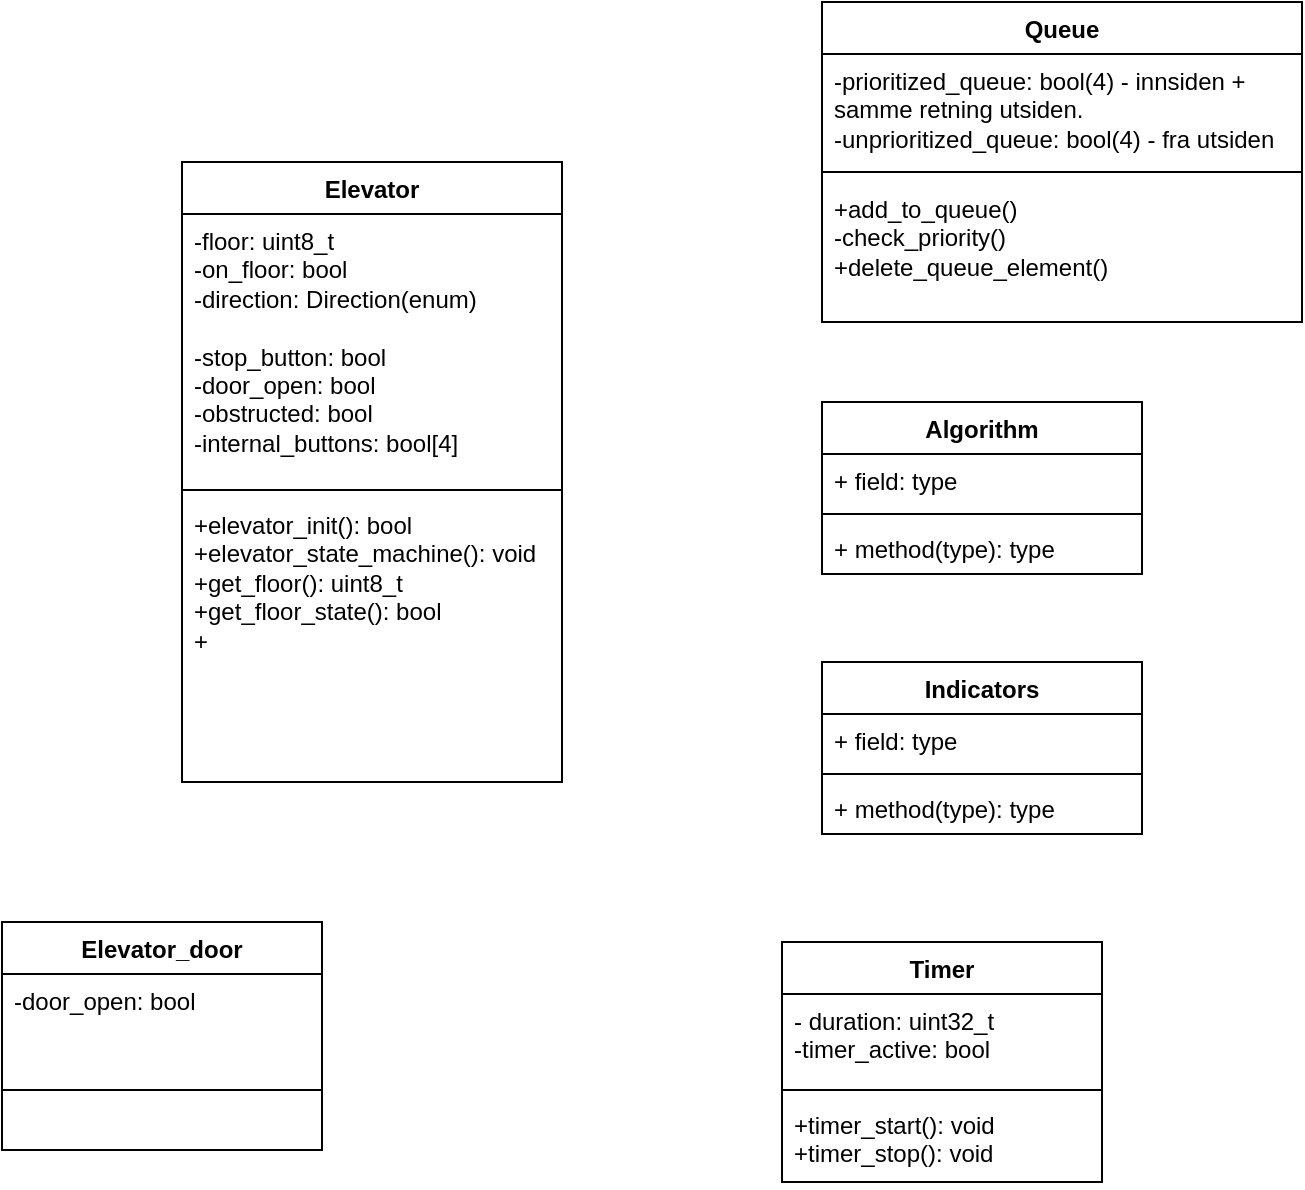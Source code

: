<mxfile version="26.0.11">
  <diagram name="Page-1" id="K_QLt-IDNdqW2Y39wXeV">
    <mxGraphModel dx="1368" dy="790" grid="1" gridSize="10" guides="1" tooltips="1" connect="1" arrows="1" fold="1" page="1" pageScale="1" pageWidth="850" pageHeight="1100" math="0" shadow="0">
      <root>
        <mxCell id="0" />
        <mxCell id="1" parent="0" />
        <mxCell id="Dy3BjmPGIm0R-1Uu00vI-4" value="&lt;div&gt;Elevator&lt;/div&gt;&lt;div&gt;&lt;br&gt;&lt;/div&gt;" style="swimlane;fontStyle=1;align=center;verticalAlign=top;childLayout=stackLayout;horizontal=1;startSize=26;horizontalStack=0;resizeParent=1;resizeParentMax=0;resizeLast=0;collapsible=1;marginBottom=0;whiteSpace=wrap;html=1;" vertex="1" parent="1">
          <mxGeometry x="200" y="80" width="190" height="310" as="geometry" />
        </mxCell>
        <mxCell id="Dy3BjmPGIm0R-1Uu00vI-5" value="&lt;div&gt;-floor: uint8_t&lt;/div&gt;&lt;div&gt;-on_floor: bool&lt;/div&gt;&lt;div&gt;-direction: Direction(enum)&lt;/div&gt;&lt;div&gt;&lt;br&gt;&lt;/div&gt;&lt;div&gt;-stop_button: bool&lt;/div&gt;&lt;div&gt;-door_open: bool&lt;/div&gt;&lt;div&gt;-obstructed: bool&lt;/div&gt;&lt;div&gt;-internal_buttons: bool[4]&lt;/div&gt;" style="text;strokeColor=none;fillColor=none;align=left;verticalAlign=top;spacingLeft=4;spacingRight=4;overflow=hidden;rotatable=0;points=[[0,0.5],[1,0.5]];portConstraint=eastwest;whiteSpace=wrap;html=1;" vertex="1" parent="Dy3BjmPGIm0R-1Uu00vI-4">
          <mxGeometry y="26" width="190" height="134" as="geometry" />
        </mxCell>
        <mxCell id="Dy3BjmPGIm0R-1Uu00vI-6" value="" style="line;strokeWidth=1;fillColor=none;align=left;verticalAlign=middle;spacingTop=-1;spacingLeft=3;spacingRight=3;rotatable=0;labelPosition=right;points=[];portConstraint=eastwest;strokeColor=inherit;" vertex="1" parent="Dy3BjmPGIm0R-1Uu00vI-4">
          <mxGeometry y="160" width="190" height="8" as="geometry" />
        </mxCell>
        <mxCell id="Dy3BjmPGIm0R-1Uu00vI-7" value="&lt;div&gt;+elevator_init(): bool&lt;/div&gt;&lt;div&gt;+elevator_state_machine(): void&lt;/div&gt;&lt;div&gt;+get_floor(): uint8_t&lt;/div&gt;&lt;div&gt;+get_floor_state(): bool&lt;/div&gt;&lt;div&gt;+&lt;/div&gt;&lt;div&gt;&lt;br&gt;&lt;/div&gt;&lt;div&gt;&lt;br&gt;&lt;/div&gt;" style="text;strokeColor=none;fillColor=none;align=left;verticalAlign=top;spacingLeft=4;spacingRight=4;overflow=hidden;rotatable=0;points=[[0,0.5],[1,0.5]];portConstraint=eastwest;whiteSpace=wrap;html=1;" vertex="1" parent="Dy3BjmPGIm0R-1Uu00vI-4">
          <mxGeometry y="168" width="190" height="142" as="geometry" />
        </mxCell>
        <mxCell id="Dy3BjmPGIm0R-1Uu00vI-8" value="Queue" style="swimlane;fontStyle=1;align=center;verticalAlign=top;childLayout=stackLayout;horizontal=1;startSize=26;horizontalStack=0;resizeParent=1;resizeParentMax=0;resizeLast=0;collapsible=1;marginBottom=0;whiteSpace=wrap;html=1;" vertex="1" parent="1">
          <mxGeometry x="520" width="240" height="160" as="geometry" />
        </mxCell>
        <mxCell id="Dy3BjmPGIm0R-1Uu00vI-9" value="&lt;div&gt;-prioritized_queue: bool(4) - innsiden + samme retning utsiden. &lt;br&gt;&lt;/div&gt;&lt;div&gt;-unprioritized_queue: bool(4) - fra utsiden&lt;/div&gt;" style="text;strokeColor=none;fillColor=none;align=left;verticalAlign=top;spacingLeft=4;spacingRight=4;overflow=hidden;rotatable=0;points=[[0,0.5],[1,0.5]];portConstraint=eastwest;whiteSpace=wrap;html=1;" vertex="1" parent="Dy3BjmPGIm0R-1Uu00vI-8">
          <mxGeometry y="26" width="240" height="54" as="geometry" />
        </mxCell>
        <mxCell id="Dy3BjmPGIm0R-1Uu00vI-10" value="" style="line;strokeWidth=1;fillColor=none;align=left;verticalAlign=middle;spacingTop=-1;spacingLeft=3;spacingRight=3;rotatable=0;labelPosition=right;points=[];portConstraint=eastwest;strokeColor=inherit;" vertex="1" parent="Dy3BjmPGIm0R-1Uu00vI-8">
          <mxGeometry y="80" width="240" height="10" as="geometry" />
        </mxCell>
        <mxCell id="Dy3BjmPGIm0R-1Uu00vI-11" value="&lt;div&gt;+add_to_queue()&lt;/div&gt;&lt;div&gt;-check_priority()&lt;/div&gt;&lt;div&gt;+delete_queue_element()&lt;/div&gt;&lt;div&gt;&lt;br&gt;&lt;/div&gt;&lt;div&gt;&lt;br&gt;&lt;/div&gt;&lt;div&gt;&lt;br&gt;&lt;/div&gt;" style="text;strokeColor=none;fillColor=none;align=left;verticalAlign=top;spacingLeft=4;spacingRight=4;overflow=hidden;rotatable=0;points=[[0,0.5],[1,0.5]];portConstraint=eastwest;whiteSpace=wrap;html=1;" vertex="1" parent="Dy3BjmPGIm0R-1Uu00vI-8">
          <mxGeometry y="90" width="240" height="70" as="geometry" />
        </mxCell>
        <mxCell id="Dy3BjmPGIm0R-1Uu00vI-12" value="Timer" style="swimlane;fontStyle=1;align=center;verticalAlign=top;childLayout=stackLayout;horizontal=1;startSize=26;horizontalStack=0;resizeParent=1;resizeParentMax=0;resizeLast=0;collapsible=1;marginBottom=0;whiteSpace=wrap;html=1;" vertex="1" parent="1">
          <mxGeometry x="500" y="470" width="160" height="120" as="geometry" />
        </mxCell>
        <mxCell id="Dy3BjmPGIm0R-1Uu00vI-13" value="&lt;div&gt;- duration: uint32_t&lt;/div&gt;-timer_active: bool" style="text;strokeColor=none;fillColor=none;align=left;verticalAlign=top;spacingLeft=4;spacingRight=4;overflow=hidden;rotatable=0;points=[[0,0.5],[1,0.5]];portConstraint=eastwest;whiteSpace=wrap;html=1;" vertex="1" parent="Dy3BjmPGIm0R-1Uu00vI-12">
          <mxGeometry y="26" width="160" height="44" as="geometry" />
        </mxCell>
        <mxCell id="Dy3BjmPGIm0R-1Uu00vI-14" value="" style="line;strokeWidth=1;fillColor=none;align=left;verticalAlign=middle;spacingTop=-1;spacingLeft=3;spacingRight=3;rotatable=0;labelPosition=right;points=[];portConstraint=eastwest;strokeColor=inherit;" vertex="1" parent="Dy3BjmPGIm0R-1Uu00vI-12">
          <mxGeometry y="70" width="160" height="8" as="geometry" />
        </mxCell>
        <mxCell id="Dy3BjmPGIm0R-1Uu00vI-15" value="&lt;div&gt;+timer_start(): void&lt;/div&gt;&lt;div&gt;+timer_stop(): void&lt;/div&gt;" style="text;strokeColor=none;fillColor=none;align=left;verticalAlign=top;spacingLeft=4;spacingRight=4;overflow=hidden;rotatable=0;points=[[0,0.5],[1,0.5]];portConstraint=eastwest;whiteSpace=wrap;html=1;" vertex="1" parent="Dy3BjmPGIm0R-1Uu00vI-12">
          <mxGeometry y="78" width="160" height="42" as="geometry" />
        </mxCell>
        <mxCell id="Dy3BjmPGIm0R-1Uu00vI-18" value="Algorithm" style="swimlane;fontStyle=1;align=center;verticalAlign=top;childLayout=stackLayout;horizontal=1;startSize=26;horizontalStack=0;resizeParent=1;resizeParentMax=0;resizeLast=0;collapsible=1;marginBottom=0;whiteSpace=wrap;html=1;" vertex="1" parent="1">
          <mxGeometry x="520" y="200" width="160" height="86" as="geometry" />
        </mxCell>
        <mxCell id="Dy3BjmPGIm0R-1Uu00vI-19" value="+ field: type" style="text;strokeColor=none;fillColor=none;align=left;verticalAlign=top;spacingLeft=4;spacingRight=4;overflow=hidden;rotatable=0;points=[[0,0.5],[1,0.5]];portConstraint=eastwest;whiteSpace=wrap;html=1;" vertex="1" parent="Dy3BjmPGIm0R-1Uu00vI-18">
          <mxGeometry y="26" width="160" height="26" as="geometry" />
        </mxCell>
        <mxCell id="Dy3BjmPGIm0R-1Uu00vI-20" value="" style="line;strokeWidth=1;fillColor=none;align=left;verticalAlign=middle;spacingTop=-1;spacingLeft=3;spacingRight=3;rotatable=0;labelPosition=right;points=[];portConstraint=eastwest;strokeColor=inherit;" vertex="1" parent="Dy3BjmPGIm0R-1Uu00vI-18">
          <mxGeometry y="52" width="160" height="8" as="geometry" />
        </mxCell>
        <mxCell id="Dy3BjmPGIm0R-1Uu00vI-21" value="+ method(type): type" style="text;strokeColor=none;fillColor=none;align=left;verticalAlign=top;spacingLeft=4;spacingRight=4;overflow=hidden;rotatable=0;points=[[0,0.5],[1,0.5]];portConstraint=eastwest;whiteSpace=wrap;html=1;" vertex="1" parent="Dy3BjmPGIm0R-1Uu00vI-18">
          <mxGeometry y="60" width="160" height="26" as="geometry" />
        </mxCell>
        <mxCell id="Dy3BjmPGIm0R-1Uu00vI-22" value="Indicators" style="swimlane;fontStyle=1;align=center;verticalAlign=top;childLayout=stackLayout;horizontal=1;startSize=26;horizontalStack=0;resizeParent=1;resizeParentMax=0;resizeLast=0;collapsible=1;marginBottom=0;whiteSpace=wrap;html=1;" vertex="1" parent="1">
          <mxGeometry x="520" y="330" width="160" height="86" as="geometry" />
        </mxCell>
        <mxCell id="Dy3BjmPGIm0R-1Uu00vI-23" value="+ field: type" style="text;strokeColor=none;fillColor=none;align=left;verticalAlign=top;spacingLeft=4;spacingRight=4;overflow=hidden;rotatable=0;points=[[0,0.5],[1,0.5]];portConstraint=eastwest;whiteSpace=wrap;html=1;" vertex="1" parent="Dy3BjmPGIm0R-1Uu00vI-22">
          <mxGeometry y="26" width="160" height="26" as="geometry" />
        </mxCell>
        <mxCell id="Dy3BjmPGIm0R-1Uu00vI-24" value="" style="line;strokeWidth=1;fillColor=none;align=left;verticalAlign=middle;spacingTop=-1;spacingLeft=3;spacingRight=3;rotatable=0;labelPosition=right;points=[];portConstraint=eastwest;strokeColor=inherit;" vertex="1" parent="Dy3BjmPGIm0R-1Uu00vI-22">
          <mxGeometry y="52" width="160" height="8" as="geometry" />
        </mxCell>
        <mxCell id="Dy3BjmPGIm0R-1Uu00vI-25" value="+ method(type): type" style="text;strokeColor=none;fillColor=none;align=left;verticalAlign=top;spacingLeft=4;spacingRight=4;overflow=hidden;rotatable=0;points=[[0,0.5],[1,0.5]];portConstraint=eastwest;whiteSpace=wrap;html=1;" vertex="1" parent="Dy3BjmPGIm0R-1Uu00vI-22">
          <mxGeometry y="60" width="160" height="26" as="geometry" />
        </mxCell>
        <mxCell id="Dy3BjmPGIm0R-1Uu00vI-27" value="Elevator_door" style="swimlane;fontStyle=1;align=center;verticalAlign=top;childLayout=stackLayout;horizontal=1;startSize=26;horizontalStack=0;resizeParent=1;resizeParentMax=0;resizeLast=0;collapsible=1;marginBottom=0;whiteSpace=wrap;html=1;" vertex="1" parent="1">
          <mxGeometry x="110" y="460" width="160" height="114" as="geometry" />
        </mxCell>
        <mxCell id="Dy3BjmPGIm0R-1Uu00vI-28" value="&lt;div&gt;-door_open: bool&lt;/div&gt;&lt;div&gt;&lt;br&gt;&lt;/div&gt;" style="text;strokeColor=none;fillColor=none;align=left;verticalAlign=top;spacingLeft=4;spacingRight=4;overflow=hidden;rotatable=0;points=[[0,0.5],[1,0.5]];portConstraint=eastwest;whiteSpace=wrap;html=1;" vertex="1" parent="Dy3BjmPGIm0R-1Uu00vI-27">
          <mxGeometry y="26" width="160" height="54" as="geometry" />
        </mxCell>
        <mxCell id="Dy3BjmPGIm0R-1Uu00vI-29" value="" style="line;strokeWidth=1;fillColor=none;align=left;verticalAlign=middle;spacingTop=-1;spacingLeft=3;spacingRight=3;rotatable=0;labelPosition=right;points=[];portConstraint=eastwest;strokeColor=inherit;" vertex="1" parent="Dy3BjmPGIm0R-1Uu00vI-27">
          <mxGeometry y="80" width="160" height="8" as="geometry" />
        </mxCell>
        <mxCell id="Dy3BjmPGIm0R-1Uu00vI-30" value="&lt;div&gt;&lt;br&gt;&lt;/div&gt;&lt;div&gt;&lt;br&gt;&lt;/div&gt;" style="text;strokeColor=none;fillColor=none;align=left;verticalAlign=top;spacingLeft=4;spacingRight=4;overflow=hidden;rotatable=0;points=[[0,0.5],[1,0.5]];portConstraint=eastwest;whiteSpace=wrap;html=1;" vertex="1" parent="Dy3BjmPGIm0R-1Uu00vI-27">
          <mxGeometry y="88" width="160" height="26" as="geometry" />
        </mxCell>
      </root>
    </mxGraphModel>
  </diagram>
</mxfile>
